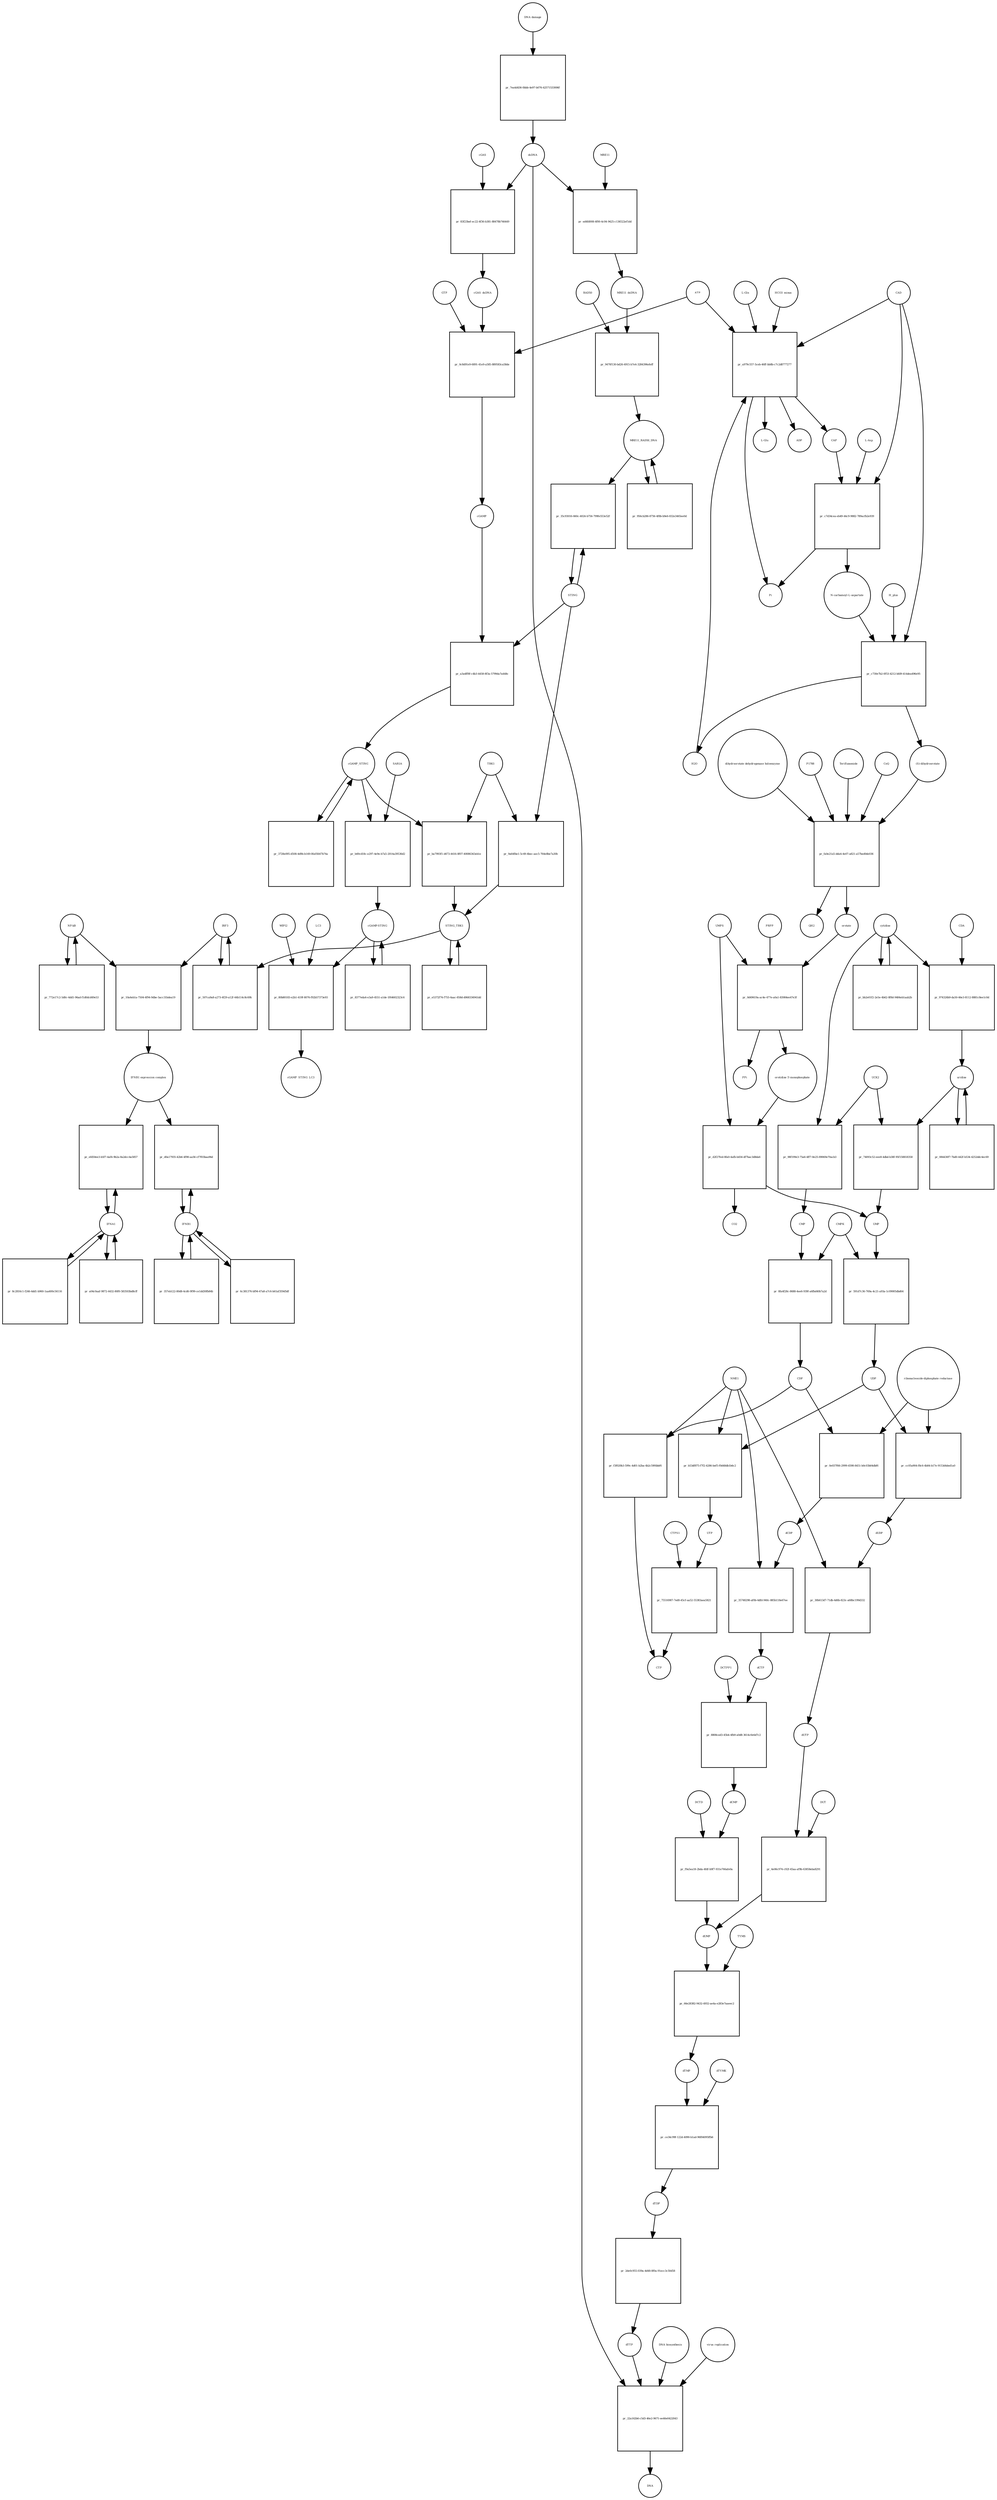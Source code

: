 strict digraph  {
"NF-kB" [annotation="urn_miriam_obo.go_GO%3A0071159", bipartite=0, cls=complex, fontsize=4, label="NF-kB", shape=circle];
"pr_10a4eb1a-7504-4f94-9dbe-5acc31bdea19" [annotation="", bipartite=1, cls=process, fontsize=4, label="pr_10a4eb1a-7504-4f94-9dbe-5acc31bdea19", shape=square];
"IFNB1 expression complex" [annotation="", bipartite=0, cls=complex, fontsize=4, label="IFNB1 expression complex", shape=circle];
IRF3 [annotation="urn_miriam_hgnc_6118|urn_miriam_uniprot_Q14653|urn_miriam_ensembl_ENSG00000126456|urn_miriam_refseq_NM_001571|urn_miriam_hgnc.symbol_IRF3|urn_miriam_ncbigene_3661", bipartite=0, cls="macromolecule multimer", fontsize=4, label=IRF3, shape=circle];
dCDP [annotation="urn_miriam_obo.chebi_CHEBI%3A28846", bipartite=0, cls="simple chemical", fontsize=4, label=dCDP, shape=circle];
"pr_35748298-af0b-4dfd-940c-885b118e67ee" [annotation="", bipartite=1, cls=process, fontsize=4, label="pr_35748298-af0b-4dfd-940c-885b118e67ee", shape=square];
dCTP [annotation="urn_miriam_obo.chebi_CHEBI%3A16311", bipartite=0, cls="simple chemical", fontsize=4, label=dCTP, shape=circle];
NME1 [annotation="urn_miriam_uniprot_P15531|urn_miriam_hgnc_7849", bipartite=0, cls=macromolecule, fontsize=4, label=NME1, shape=circle];
uridine [annotation="urn_miriam_obo.chebi_CHEBI%3A16704", bipartite=0, cls="simple chemical", fontsize=4, label=uridine, shape=circle];
"pr_74093c52-eee8-4dbd-b38f-95f158818358" [annotation="", bipartite=1, cls=process, fontsize=4, label="pr_74093c52-eee8-4dbd-b38f-95f158818358", shape=square];
UMP [annotation="urn_miriam_obo.chebi_CHEBI%3A57865", bipartite=0, cls="simple chemical", fontsize=4, label=UMP, shape=circle];
UCK2 [annotation="urn_miriam_uniprot_Q9HA47|urn_miriam_hgnc_HGNC%3A12562", bipartite=0, cls=macromolecule, fontsize=4, label=UCK2, shape=circle];
"orotidine 5'-monophosphate" [annotation="urn_miriam_obo.chebi_CHEBI%3A15842", bipartite=0, cls="simple chemical", fontsize=4, label="orotidine 5'-monophosphate", shape=circle];
"pr_d2f27fed-8fa0-4afb-b456-df7bac3d8da6" [annotation="", bipartite=1, cls=process, fontsize=4, label="pr_d2f27fed-8fa0-4afb-b456-df7bac3d8da6", shape=square];
UMPS [annotation="urn_miriam_ncbigene_7372|urn_miriam_refseq_NM_000373|urn_miriam_hgnc.symbol_UMPS|urn_miriam_hgnc_12563|urn_miriam_ensembl_ENSG00000114491|urn_miriam_uniprot_P11172", bipartite=0, cls="macromolecule multimer", fontsize=4, label=UMPS, shape=circle];
CO2 [annotation="urn_miriam_obo.chebi_CHEBI%3A16526", bipartite=0, cls="simple chemical", fontsize=4, label=CO2, shape=circle];
UTP [annotation="urn_miriam_obo.chebi_CHEBI%3A15713", bipartite=0, cls="simple chemical", fontsize=4, label=UTP, shape=circle];
"pr_75516987-7ed0-45cf-aa52-55383aea5821" [annotation="", bipartite=1, cls=process, fontsize=4, label="pr_75516987-7ed0-45cf-aa52-55383aea5821", shape=square];
CTP [annotation="urn_miriam_obo.chebi_CHEBI%3A17677", bipartite=0, cls="simple chemical", fontsize=4, label=CTP, shape=circle];
CTPS1 [annotation="urn_miriam_hgnc_HGNC%3A2519|urn_miriam_uniprot_P17812", bipartite=0, cls=macromolecule, fontsize=4, label=CTPS1, shape=circle];
UDP [annotation="urn_miriam_obo.chebi_CHEBI%3A17659", bipartite=0, cls="simple chemical", fontsize=4, label=UDP, shape=circle];
"pr_cc05a904-f8c6-4b84-b17e-9153d4ded1a0" [annotation="", bipartite=1, cls=process, fontsize=4, label="pr_cc05a904-f8c6-4b84-b17e-9153d4ded1a0", shape=square];
dUDP [annotation="urn_miriam_obo.chebi_CHEBI%3A28850", bipartite=0, cls="simple chemical", fontsize=4, label=dUDP, shape=circle];
"ribonucleoside-diphosphate reductase" [annotation="urn_miriam_brenda_1.17.4.1|urn_miriam_obo.go_GO%3A0005971", bipartite=0, cls=complex, fontsize=4, label="ribonucleoside-diphosphate reductase", shape=circle];
IFNB1 [annotation="urn_miriam_ensembl_ENSG00000171855|urn_miriam_hgnc.symbol_IFNB1|urn_miriam_hgnc_5434|urn_miriam_uniprot_P01574|urn_miriam_refseq_NM_002176|urn_miriam_ncbigene_3456", bipartite=0, cls=macromolecule, fontsize=4, label=IFNB1, shape=circle];
"pr_d0a17935-42b6-4f98-aa56-cf7f03baa96d" [annotation="", bipartite=1, cls=process, fontsize=4, label="pr_d0a17935-42b6-4f98-aa56-cf7f03baa96d", shape=square];
"pr_591d7c36-769a-4c21-a93a-1c09005dbd64" [annotation="", bipartite=1, cls=process, fontsize=4, label="pr_591d7c36-769a-4c21-a93a-1c09005dbd64", shape=square];
CMPK [annotation="urn_miriam_uniprot_P30085|urn_miriam_hgnc_HGNC%3A18170", bipartite=0, cls=macromolecule, fontsize=4, label=CMPK, shape=circle];
"cGAMP-STING" [annotation="", bipartite=0, cls=complex, fontsize=4, label="cGAMP-STING", shape=circle];
"pr_8377eda4-e3a9-4551-a1de-1f64602323c6" [annotation="", bipartite=1, cls=process, fontsize=4, label="pr_8377eda4-e3a9-4551-a1de-1f64602323c6", shape=square];
IFNA1 [annotation="urn_miriam_hgnc.symbol_IFNA1|urn_miriam_ncbigene_3439|urn_miriam_refseq_NM_024013|urn_miriam_uniprot_P01562|urn_miriam_hgnc_5417|urn_miriam_ensembl_ENSG00000197919", bipartite=0, cls=macromolecule, fontsize=4, label=IFNA1, shape=circle];
"pr_efd50ee3-b5f7-4af4-9b2a-8a2dcc4a5857" [annotation="", bipartite=1, cls=process, fontsize=4, label="pr_efd50ee3-b5f7-4af4-9b2a-8a2dcc4a5857", shape=square];
"pr_084430f7-7bd0-442f-b534-4252ddc4ec69" [annotation="", bipartite=1, cls=process, fontsize=4, label="pr_084430f7-7bd0-442f-b534-4252ddc4ec69", shape=square];
CDP [annotation="urn_miriam_obo.chebi_CHEBI%3A17239", bipartite=0, cls="simple chemical", fontsize=4, label=CDP, shape=circle];
"pr_0e037f66-2999-4598-8451-b0c03b04dbf6" [annotation="", bipartite=1, cls=process, fontsize=4, label="pr_0e037f66-2999-4598-8451-b0c03b04dbf6", shape=square];
"pr_f3f020b3-599c-4d01-b2ba-4b2c59f4bbf6" [annotation="", bipartite=1, cls=process, fontsize=4, label="pr_f3f020b3-599c-4d01-b2ba-4b2c59f4bbf6", shape=square];
dTDP [annotation="urn_miriam_obo.chebi_CHEBI%3A18075", bipartite=0, cls="simple chemical", fontsize=4, label=dTDP, shape=circle];
"pr_2de0c955-039a-4d48-8f0a-91ecc3c50d58" [annotation="", bipartite=1, cls=process, fontsize=4, label="pr_2de0c955-039a-4d48-8f0a-91ecc3c50d58", shape=square];
dTTP [annotation="urn_miriam_obo.chebi_CHEBI%3A18077", bipartite=0, cls="simple chemical", fontsize=4, label=dTTP, shape=circle];
CMP [annotation="urn_miriam_obo.chebi_CHEBI%3A17361", bipartite=0, cls="simple chemical", fontsize=4, label=CMP, shape=circle];
"pr_8fa4f28c-8688-4ee6-939f-a6fbd40b7a2d" [annotation="", bipartite=1, cls=process, fontsize=4, label="pr_8fa4f28c-8688-4ee6-939f-a6fbd40b7a2d", shape=square];
dUMP [annotation="urn_miriam_obo.chebi_CHEBI%3A17622", bipartite=0, cls="simple chemical", fontsize=4, label=dUMP, shape=circle];
"pr_66e28382-9432-4932-ae4a-e283e7aaeec2" [annotation="", bipartite=1, cls=process, fontsize=4, label="pr_66e28382-9432-4932-ae4a-e283e7aaeec2", shape=square];
dTMP [annotation="urn_miriam_obo.chebi_CHEBI%3A17013", bipartite=0, cls="simple chemical", fontsize=4, label=dTMP, shape=circle];
TYMS [annotation="urn_miriam_uniprot_P04818|urn_miriam_hgnc_HGNC%3A12441", bipartite=0, cls=macromolecule, fontsize=4, label=TYMS, shape=circle];
dsDNA [annotation="urn_miriam_obo.chebi_CHEBI%3A75909", bipartite=0, cls="simple chemical", fontsize=4, label=dsDNA, shape=circle];
"pr_22a162b6-c5d3-46e2-9671-ee46e0422043" [annotation="", bipartite=1, cls=process, fontsize=4, label="pr_22a162b6-c5d3-46e2-9671-ee46e0422043", shape=square];
DNA [annotation="", bipartite=0, cls="nucleic acid feature", fontsize=4, label=DNA, shape=circle];
"DNA biosynthesis" [annotation="urn_miriam_obo.go_GO%3A0071897", bipartite=0, cls=phenotype, fontsize=4, label="DNA biosynthesis", shape=circle];
"virus replication" [annotation="urn_miriam_obo.go_GO%3A0019079", bipartite=0, cls=phenotype, fontsize=4, label="virus replication", shape=circle];
MRE11_RAD50_DNA [annotation="", bipartite=0, cls=complex, fontsize=4, label=MRE11_RAD50_DNA, shape=circle];
"pr_956cb286-8756-4f8b-b9e6-832e3465ee0d" [annotation="", bipartite=1, cls=process, fontsize=4, label="pr_956cb286-8756-4f8b-b9e6-832e3465ee0d", shape=square];
"pr_8808ced3-45b4-4fb9-a0d8-3614c0e6d7c2" [annotation="", bipartite=1, cls=process, fontsize=4, label="pr_8808ced3-45b4-4fb9-a0d8-3614c0e6d7c2", shape=square];
dCMP [annotation="urn_miriam_obo.chebi_CHEBI%3A15918", bipartite=0, cls="simple chemical", fontsize=4, label=dCMP, shape=circle];
DCTPP1 [annotation="urn_miriam_uniprot_Q9H773|urn_miriam_hgnc_HGNC%3A28777", bipartite=0, cls=macromolecule, fontsize=4, label=DCTPP1, shape=circle];
"pr_6c381376-bf94-47a8-a7c6-b61af359d5df" [annotation="", bipartite=1, cls=process, fontsize=4, label="pr_6c381376-bf94-47a8-a7c6-b61af359d5df", shape=square];
"pr_357eb122-80d8-4cd6-9f99-ce1dd30fb84b" [annotation="", bipartite=1, cls=process, fontsize=4, label="pr_357eb122-80d8-4cd6-9f99-ce1dd30fb84b", shape=square];
ATP [annotation="urn_miriam_obo.chebi_CHEBI%3A15422", bipartite=0, cls="simple chemical", fontsize=4, label=ATP, shape=circle];
"pr_0c8d91e9-6891-41e9-a585-889583ca58de" [annotation="", bipartite=1, cls=process, fontsize=4, label="pr_0c8d91e9-6891-41e9-a585-889583ca58de", shape=square];
GTP [annotation="urn_miriam_obo.chebi_CHEBI%3A15996", bipartite=0, cls="simple chemical", fontsize=4, label=GTP, shape=circle];
cGAMP [annotation="urn_miriam_obo.chebi_CHEBI%3A75947", bipartite=0, cls="simple chemical", fontsize=4, label=cGAMP, shape=circle];
cGAS_dsDNA [annotation=urn_miriam_pubmed_28363908, bipartite=0, cls=complex, fontsize=4, label=cGAS_dsDNA, shape=circle];
cytidine [annotation="urn_miriam_obo.chebi_CHEBI%3A17562", bipartite=0, cls="simple chemical", fontsize=4, label=cytidine, shape=circle];
"pr_98f199e3-75a6-4ff7-8e25-89069e70acb3" [annotation="", bipartite=1, cls=process, fontsize=4, label="pr_98f199e3-75a6-4ff7-8e25-89069e70acb3", shape=square];
"pr_a3a4ff8f-c4b3-4458-8f3a-5799da7a448c" [annotation="", bipartite=1, cls=process, fontsize=4, label="pr_a3a4ff8f-c4b3-4458-8f3a-5799da7a448c", shape=square];
STING [annotation=urn_miriam_uniprot_Q86WV6, bipartite=0, cls="macromolecule multimer", fontsize=4, label=STING, shape=circle];
cGAMP_STING [annotation="urn_miriam_obo.go_GO%3A1990231", bipartite=0, cls=complex, fontsize=4, label=cGAMP_STING, shape=circle];
"L-Gln" [annotation="urn_miriam_obo.chebi_CHEBI%3A18050", bipartite=0, cls="simple chemical", fontsize=4, label="L-Gln", shape=circle];
"pr_a979c557-5ceb-46ff-bb8b-c7c2d8777277" [annotation="", bipartite=1, cls=process, fontsize=4, label="pr_a979c557-5ceb-46ff-bb8b-c7c2d8777277", shape=square];
CAP [annotation="urn_miriam_obo.chebi_CHEBI%3A17672", bipartite=0, cls="simple chemical", fontsize=4, label=CAP, shape=circle];
CAD [annotation="urn_miriam_refseq_NM_001306079|urn_miriam_hgnc_1424|urn_miriam_hgnc.symbol_CAD|urn_miriam_uniprot_P27708|urn_miriam_ncbigene_790|urn_miriam_ensembl_ENSG00000084774", bipartite=0, cls=macromolecule, fontsize=4, label=CAD, shape=circle];
HCO3_minus [annotation="urn_miriam_obo.chebi_CHEBI%3A17544", bipartite=0, cls="simple chemical", fontsize=4, label=HCO3_minus, shape=circle];
H2O [annotation="urn_miriam_obo.chebi_CHEBI%3A15377", bipartite=0, cls="simple chemical", fontsize=4, label=H2O, shape=circle];
"L-Glu" [annotation="urn_miriam_obo.chebi_CHEBI%3A16015", bipartite=0, cls="simple chemical", fontsize=4, label="L-Glu", shape=circle];
ADP [annotation="urn_miriam_obo.chebi_CHEBI%3A16761", bipartite=0, cls="simple chemical", fontsize=4, label=ADP, shape=circle];
Pi [annotation="urn_miriam_obo.chebi_CHEBI%3A18367", bipartite=0, cls="simple chemical", fontsize=4, label=Pi, shape=circle];
"pr_b53df875-f7f2-4286-bef5-f0d48db1b6c2" [annotation="", bipartite=1, cls=process, fontsize=4, label="pr_b53df875-f7f2-4286-bef5-f0d48db1b6c2", shape=square];
"N-carbamoyl-L-aspartate" [annotation="urn_miriam_obo.chebi_CHEBI%3A32814", bipartite=0, cls="simple chemical", fontsize=4, label="N-carbamoyl-L-aspartate", shape=circle];
"pr_c730e7b2-0f53-4212-bfd9-414dea496e95" [annotation="", bipartite=1, cls=process, fontsize=4, label="pr_c730e7b2-0f53-4212-bfd9-414dea496e95", shape=square];
"(S)-dihydroorotate" [annotation="urn_miriam_obo.chebi_CHEBI%3A30864", bipartite=0, cls="simple chemical", fontsize=4, label="(S)-dihydroorotate", shape=circle];
H_plus [annotation="urn_miriam_obo.chebi_CHEBI%3A15378", bipartite=0, cls="simple chemical", fontsize=4, label=H_plus, shape=circle];
"pr_772e17c2-5d0c-4dd1-96ad-f1d0dcd49e53" [annotation="", bipartite=1, cls=process, fontsize=4, label="pr_772e17c2-5d0c-4dd1-96ad-f1d0dcd49e53", shape=square];
"pr_a04c0aaf-9872-4432-80f0-583503bd8cff" [annotation="", bipartite=1, cls=process, fontsize=4, label="pr_a04c0aaf-9872-4432-80f0-583503bd8cff", shape=square];
TBK1 [annotation="urn_miriam_hgnc.symbol_TBK1|urn_miriam_ensembl_ENSG00000183735|urn_miriam_uniprot_Q9UHD2|urn_miriam_refseq_NM_013254|urn_miriam_hgnc_11584|urn_miriam_ncbigene_29110", bipartite=0, cls=macromolecule, fontsize=4, label=TBK1, shape=circle];
"pr_ba7993f1-d473-4416-8f07-40086343eb1e" [annotation="", bipartite=1, cls=process, fontsize=4, label="pr_ba7993f1-d473-4416-8f07-40086343eb1e", shape=square];
STING_TBK1 [annotation=urn_miriam_pubmed_30842653, bipartite=0, cls=complex, fontsize=4, label=STING_TBK1, shape=circle];
"pr_35c93016-660c-4024-b756-799fe553e52f" [annotation="", bipartite=1, cls=process, fontsize=4, label="pr_35c93016-660c-4024-b756-799fe553e52f", shape=square];
"pr_8c2816c1-f246-4dd1-b960-1aa400c56116" [annotation="", bipartite=1, cls=process, fontsize=4, label="pr_8c2816c1-f246-4dd1-b960-1aa400c56116", shape=square];
"pr_83f23bef-ec22-4f36-b381-88478b746449" [annotation="", bipartite=1, cls=process, fontsize=4, label="pr_83f23bef-ec22-4f36-b381-88478b746449", shape=square];
cGAS [annotation="urn_miriam_ensembl_ENSG00000164430|urn_miriam_hgnc_21367|urn_miriam_ncbigene_115004|urn_miriam_uniprot_Q8N884|urn_miriam_hgnc.symbol_CGAS|urn_miriam_refseq_NM_138441", bipartite=0, cls=macromolecule, fontsize=4, label=cGAS, shape=circle];
"pr_e5372f74-f755-4aac-858d-d068334941dd" [annotation="", bipartite=1, cls=process, fontsize=4, label="pr_e5372f74-f755-4aac-858d-d068334941dd", shape=square];
orotate [annotation="urn_miriam_obo.chebi_CHEBI%3A30839", bipartite=0, cls="simple chemical", fontsize=4, label=orotate, shape=circle];
"pr_0d49619a-ac4e-477e-a0a1-83984ee47e3f" [annotation="", bipartite=1, cls=process, fontsize=4, label="pr_0d49619a-ac4e-477e-a0a1-83984ee47e3f", shape=square];
PRPP [annotation="urn_miriam_obo.chebi_CHEBI%3A17111", bipartite=0, cls="simple chemical", fontsize=4, label=PRPP, shape=circle];
PPi [annotation="urn_miriam_obo.chebi_CHEBI%3A18361", bipartite=0, cls="simple chemical", fontsize=4, label=PPi, shape=circle];
"pr_bb2e01f2-2e5e-4b62-8f8d-9484eb1aab2b" [annotation="", bipartite=1, cls=process, fontsize=4, label="pr_bb2e01f2-2e5e-4b62-8f8d-9484eb1aab2b", shape=square];
"pr_507ca9a8-a273-4f29-a12f-44b114c8c69b" [annotation="", bipartite=1, cls=process, fontsize=4, label="pr_507ca9a8-a273-4f29-a12f-44b114c8c69b", shape=square];
"pr_3728e095-d508-4d9b-b149-0fa05647b74a" [annotation="", bipartite=1, cls=process, fontsize=4, label="pr_3728e095-d508-4d9b-b149-0fa05647b74a", shape=square];
RAD50 [annotation="urn_miriam_ncbigene_10111|urn_miriam_refseq_NM_005732|urn_miriam_uniprot_Q92878|urn_miriam_hgnc.symbol_RAD50|urn_miriam_ensembl_ENSG00000113522|urn_miriam_hgnc_9816", bipartite=0, cls="macromolecule multimer", fontsize=4, label=RAD50, shape=circle];
"pr_9470f130-bd26-4915-b7e4-3284396efeff" [annotation="", bipartite=1, cls=process, fontsize=4, label="pr_9470f130-bd26-4915-b7e4-3284396efeff", shape=square];
MRE11_dsDNA [annotation="urn_miriam_obo.go_GO%3A0003690", bipartite=0, cls=complex, fontsize=4, label=MRE11_dsDNA, shape=circle];
"pr_fa0e21a5-dda4-4e07-a821-a57bed0de036" [annotation="", bipartite=1, cls=process, fontsize=4, label="pr_fa0e21a5-dda4-4e07-a821-a57bed0de036", shape=square];
"dihydroorotate dehydrogenase holoenzyme" [annotation="urn_miriam_ncbigene_1723|urn_miriam_hgnc_HGNC%3A2867|urn_miriam_hgnc.symbol_DHODH", bipartite=0, cls="simple chemical", fontsize=4, label="dihydroorotate dehydrogenase holoenzyme", shape=circle];
P1788 [annotation=urn_miriam_pubmed_31740051, bipartite=0, cls="simple chemical", fontsize=4, label=P1788, shape=circle];
Teriflunomide [annotation=urn_miriam_drugbank_DB08880, bipartite=0, cls="simple chemical", fontsize=4, label=Teriflunomide, shape=circle];
CoQ [annotation="urn_miriam_obo.chebi_CHEBI%3A16389", bipartite=0, cls="simple chemical", fontsize=4, label=CoQ, shape=circle];
QH2 [annotation="urn_miriam_obo.chebi_CHEBI%3A17976", bipartite=0, cls="simple chemical", fontsize=4, label=QH2, shape=circle];
"pr_30b613d7-71db-4d6b-823c-a68bc199d332" [annotation="", bipartite=1, cls=process, fontsize=4, label="pr_30b613d7-71db-4d6b-823c-a68bc199d332", shape=square];
dUTP [annotation="urn_miriam_obo.chebi_CHEBI%3A17625", bipartite=0, cls="simple chemical", fontsize=4, label=dUTP, shape=circle];
"pr_974326b9-da50-46e3-8112-8881c8ee1c0d" [annotation="", bipartite=1, cls=process, fontsize=4, label="pr_974326b9-da50-46e3-8112-8881c8ee1c0d", shape=square];
CDA [annotation="urn_miriam_uniprot_P32320|urn_miriam_ncbigene_978|urn_miriam_refseq_NM_001785|urn_miriam_ensembl_ENSG00000158825|urn_miriam_hgnc.symbol_CDA|urn_miriam_hgnc_1712", bipartite=0, cls=macromolecule, fontsize=4, label=CDA, shape=circle];
"pr_4e06c974-c92f-45aa-af9b-63858eba8291" [annotation="", bipartite=1, cls=process, fontsize=4, label="pr_4e06c974-c92f-45aa-af9b-63858eba8291", shape=square];
DUT [annotation="urn_miriam_hgnc_HGNC%3A3078|urn_miriam_uniprot_P33316", bipartite=0, cls=macromolecule, fontsize=4, label=DUT, shape=circle];
"pr_80b80183-e2b1-419f-8076-f92b57373e93" [annotation="", bipartite=1, cls=process, fontsize=4, label="pr_80b80183-e2b1-419f-8076-f92b57373e93", shape=square];
LC3 [annotation="", bipartite=0, cls=macromolecule, fontsize=4, label=LC3, shape=circle];
cGAMP_STING_LC3 [annotation="", bipartite=0, cls=complex, fontsize=4, label=cGAMP_STING_LC3, shape=circle];
WIPI2 [annotation="urn_miriam_refseq_NM_015610|urn_miriam_hgnc_32225|urn_miriam_hgnc.symbol_WIPI2|urn_miriam_ensembl_ENSG00000157954|urn_miriam_ncbigene_26100|urn_miriam_uniprot_Q9Y4P8", bipartite=0, cls=macromolecule, fontsize=4, label=WIPI2, shape=circle];
"pr_c7d34cea-eb49-44c9-9882-789acfb2e939" [annotation="", bipartite=1, cls=process, fontsize=4, label="pr_c7d34cea-eb49-44c9-9882-789acfb2e939", shape=square];
"L-Asp" [annotation="urn_miriam_obo.chebi_CHEBI%3A29991", bipartite=0, cls="simple chemical", fontsize=4, label="L-Asp", shape=circle];
"pr_ed4fd008-4f00-4c04-9425-c136522ef1dd" [annotation="", bipartite=1, cls=process, fontsize=4, label="pr_ed4fd008-4f00-4c04-9425-c136522ef1dd", shape=square];
MRE11 [annotation="urn_miriam_hgnc.symbol_MRE11|urn_miriam_ncbigene_4361|urn_miriam_uniprot_P49959|urn_miriam_ensembl_ENSG00000020922|urn_miriam_refseq_NM_005591|urn_miriam_hgnc_7230", bipartite=0, cls="macromolecule multimer", fontsize=4, label=MRE11, shape=circle];
"pr_ce34c99f-122d-4090-b1ad-96f84095ffb6" [annotation="", bipartite=1, cls=process, fontsize=4, label="pr_ce34c99f-122d-4090-b1ad-96f84095ffb6", shape=square];
dTYMK [annotation="urn_miriam_uniprot_P23919|urn_miriam_hgnc_HGNC%3A3061", bipartite=0, cls=macromolecule, fontsize=4, label=dTYMK, shape=circle];
"pr_b49cd18c-e297-4e9e-b7a5-2014a39536d2" [annotation="", bipartite=1, cls=process, fontsize=4, label="pr_b49cd18c-e297-4e9e-b7a5-2014a39536d2", shape=square];
SAR1A [annotation="urn_miriam_uniprot_Q9NR31|urn_miriam_ensembl_ENSG00000079332|urn_miriam_hgnc_10534|urn_miriam_hgnc.symbol_SAR1A|urn_miriam_refseq_NM_001142648|urn_miriam_ncbigene_56681", bipartite=0, cls=macromolecule, fontsize=4, label=SAR1A, shape=circle];
"pr_9a64fbe1-5c49-4bec-aec5-764e8be7a30b" [annotation="", bipartite=1, cls=process, fontsize=4, label="pr_9a64fbe1-5c49-4bec-aec5-764e8be7a30b", shape=square];
"pr_7ea4d436-0bbb-4e97-b076-42571533006f" [annotation="", bipartite=1, cls=process, fontsize=4, label="pr_7ea4d436-0bbb-4e97-b076-42571533006f", shape=square];
"DNA damage" [annotation="", bipartite=0, cls=phenotype, fontsize=4, label="DNA damage", shape=circle];
"pr_f9a5ea18-2bda-4fdf-b9f7-931e766afe0a" [annotation="", bipartite=1, cls=process, fontsize=4, label="pr_f9a5ea18-2bda-4fdf-b9f7-931e766afe0a", shape=square];
DCTD [annotation="urn_miriam_uniprot_P32321|urn_miriam_hgnc_HGNC%3A2710", bipartite=0, cls=macromolecule, fontsize=4, label=DCTD, shape=circle];
"NF-kB" -> "pr_10a4eb1a-7504-4f94-9dbe-5acc31bdea19"  [annotation="", interaction_type=consumption];
"NF-kB" -> "pr_772e17c2-5d0c-4dd1-96ad-f1d0dcd49e53"  [annotation="", interaction_type=consumption];
"pr_10a4eb1a-7504-4f94-9dbe-5acc31bdea19" -> "IFNB1 expression complex"  [annotation="", interaction_type=production];
"IFNB1 expression complex" -> "pr_d0a17935-42b6-4f98-aa56-cf7f03baa96d"  [annotation=urn_miriam_pubmed_20610653, interaction_type=stimulation];
"IFNB1 expression complex" -> "pr_efd50ee3-b5f7-4af4-9b2a-8a2dcc4a5857"  [annotation=urn_miriam_pubmed_16979567, interaction_type=stimulation];
IRF3 -> "pr_10a4eb1a-7504-4f94-9dbe-5acc31bdea19"  [annotation="", interaction_type=consumption];
IRF3 -> "pr_507ca9a8-a273-4f29-a12f-44b114c8c69b"  [annotation="", interaction_type=consumption];
dCDP -> "pr_35748298-af0b-4dfd-940c-885b118e67ee"  [annotation="", interaction_type=consumption];
"pr_35748298-af0b-4dfd-940c-885b118e67ee" -> dCTP  [annotation="", interaction_type=production];
dCTP -> "pr_8808ced3-45b4-4fb9-a0d8-3614c0e6d7c2"  [annotation="", interaction_type=consumption];
NME1 -> "pr_35748298-af0b-4dfd-940c-885b118e67ee"  [annotation=urn_miriam_pubmed_17827303, interaction_type=catalysis];
NME1 -> "pr_f3f020b3-599c-4d01-b2ba-4b2c59f4bbf6"  [annotation=urn_miriam_pubmed_28458037, interaction_type=catalysis];
NME1 -> "pr_b53df875-f7f2-4286-bef5-f0d48db1b6c2"  [annotation=urn_miriam_pubmed_28458037, interaction_type=catalysis];
NME1 -> "pr_30b613d7-71db-4d6b-823c-a68bc199d332"  [annotation=urn_miriam_pubmed_17827303, interaction_type=catalysis];
uridine -> "pr_74093c52-eee8-4dbd-b38f-95f158818358"  [annotation="", interaction_type=consumption];
uridine -> "pr_084430f7-7bd0-442f-b534-4252ddc4ec69"  [annotation="", interaction_type=consumption];
"pr_74093c52-eee8-4dbd-b38f-95f158818358" -> UMP  [annotation="", interaction_type=production];
UMP -> "pr_591d7c36-769a-4c21-a93a-1c09005dbd64"  [annotation="", interaction_type=consumption];
UCK2 -> "pr_74093c52-eee8-4dbd-b38f-95f158818358"  [annotation=urn_miriam_pubmed_15130468, interaction_type=catalysis];
UCK2 -> "pr_98f199e3-75a6-4ff7-8e25-89069e70acb3"  [annotation=urn_miriam_pubmed_15130468, interaction_type=catalysis];
"orotidine 5'-monophosphate" -> "pr_d2f27fed-8fa0-4afb-b456-df7bac3d8da6"  [annotation="", interaction_type=consumption];
"pr_d2f27fed-8fa0-4afb-b456-df7bac3d8da6" -> UMP  [annotation="", interaction_type=production];
"pr_d2f27fed-8fa0-4afb-b456-df7bac3d8da6" -> CO2  [annotation="", interaction_type=production];
UMPS -> "pr_d2f27fed-8fa0-4afb-b456-df7bac3d8da6"  [annotation=urn_miriam_reactome_REACT_1698, interaction_type=catalysis];
UMPS -> "pr_0d49619a-ac4e-477e-a0a1-83984ee47e3f"  [annotation=urn_miriam_reactome_REACT_1698, interaction_type=catalysis];
UTP -> "pr_75516987-7ed0-45cf-aa52-55383aea5821"  [annotation="", interaction_type=consumption];
"pr_75516987-7ed0-45cf-aa52-55383aea5821" -> CTP  [annotation="", interaction_type=production];
CTPS1 -> "pr_75516987-7ed0-45cf-aa52-55383aea5821"  [annotation=urn_miriam_pubmed_5411547, interaction_type=catalysis];
UDP -> "pr_cc05a904-f8c6-4b84-b17e-9153d4ded1a0"  [annotation="", interaction_type=consumption];
UDP -> "pr_b53df875-f7f2-4286-bef5-f0d48db1b6c2"  [annotation="", interaction_type=consumption];
"pr_cc05a904-f8c6-4b84-b17e-9153d4ded1a0" -> dUDP  [annotation="", interaction_type=production];
dUDP -> "pr_30b613d7-71db-4d6b-823c-a68bc199d332"  [annotation="", interaction_type=consumption];
"ribonucleoside-diphosphate reductase" -> "pr_cc05a904-f8c6-4b84-b17e-9153d4ded1a0"  [annotation=urn_miriam_pubmed_24809024, interaction_type=catalysis];
"ribonucleoside-diphosphate reductase" -> "pr_0e037f66-2999-4598-8451-b0c03b04dbf6"  [annotation=urn_miriam_pubmed_24809024, interaction_type=catalysis];
IFNB1 -> "pr_d0a17935-42b6-4f98-aa56-cf7f03baa96d"  [annotation="", interaction_type=consumption];
IFNB1 -> "pr_6c381376-bf94-47a8-a7c6-b61af359d5df"  [annotation="", interaction_type=consumption];
IFNB1 -> "pr_357eb122-80d8-4cd6-9f99-ce1dd30fb84b"  [annotation="", interaction_type=consumption];
"pr_d0a17935-42b6-4f98-aa56-cf7f03baa96d" -> IFNB1  [annotation="", interaction_type=production];
"pr_591d7c36-769a-4c21-a93a-1c09005dbd64" -> UDP  [annotation="", interaction_type=production];
CMPK -> "pr_591d7c36-769a-4c21-a93a-1c09005dbd64"  [annotation=urn_miriam_pubmed_10462544, interaction_type=catalysis];
CMPK -> "pr_8fa4f28c-8688-4ee6-939f-a6fbd40b7a2d"  [annotation=urn_miriam_pubmed_10462544, interaction_type=catalysis];
"cGAMP-STING" -> "pr_8377eda4-e3a9-4551-a1de-1f64602323c6"  [annotation="", interaction_type=consumption];
"cGAMP-STING" -> "pr_80b80183-e2b1-419f-8076-f92b57373e93"  [annotation="", interaction_type=consumption];
"pr_8377eda4-e3a9-4551-a1de-1f64602323c6" -> "cGAMP-STING"  [annotation="", interaction_type=production];
IFNA1 -> "pr_efd50ee3-b5f7-4af4-9b2a-8a2dcc4a5857"  [annotation="", interaction_type=consumption];
IFNA1 -> "pr_a04c0aaf-9872-4432-80f0-583503bd8cff"  [annotation="", interaction_type=consumption];
IFNA1 -> "pr_8c2816c1-f246-4dd1-b960-1aa400c56116"  [annotation="", interaction_type=consumption];
"pr_efd50ee3-b5f7-4af4-9b2a-8a2dcc4a5857" -> IFNA1  [annotation="", interaction_type=production];
"pr_084430f7-7bd0-442f-b534-4252ddc4ec69" -> uridine  [annotation="", interaction_type=production];
CDP -> "pr_0e037f66-2999-4598-8451-b0c03b04dbf6"  [annotation="", interaction_type=consumption];
CDP -> "pr_f3f020b3-599c-4d01-b2ba-4b2c59f4bbf6"  [annotation="", interaction_type=consumption];
"pr_0e037f66-2999-4598-8451-b0c03b04dbf6" -> dCDP  [annotation="", interaction_type=production];
"pr_f3f020b3-599c-4d01-b2ba-4b2c59f4bbf6" -> CTP  [annotation="", interaction_type=production];
dTDP -> "pr_2de0c955-039a-4d48-8f0a-91ecc3c50d58"  [annotation="", interaction_type=consumption];
"pr_2de0c955-039a-4d48-8f0a-91ecc3c50d58" -> dTTP  [annotation="", interaction_type=production];
dTTP -> "pr_22a162b6-c5d3-46e2-9671-ee46e0422043"  [annotation="", interaction_type=consumption];
CMP -> "pr_8fa4f28c-8688-4ee6-939f-a6fbd40b7a2d"  [annotation="", interaction_type=consumption];
"pr_8fa4f28c-8688-4ee6-939f-a6fbd40b7a2d" -> CDP  [annotation="", interaction_type=production];
dUMP -> "pr_66e28382-9432-4932-ae4a-e283e7aaeec2"  [annotation="", interaction_type=consumption];
"pr_66e28382-9432-4932-ae4a-e283e7aaeec2" -> dTMP  [annotation="", interaction_type=production];
dTMP -> "pr_ce34c99f-122d-4090-b1ad-96f84095ffb6"  [annotation="", interaction_type=consumption];
TYMS -> "pr_66e28382-9432-4932-ae4a-e283e7aaeec2"  [annotation=urn_miriam_pubmed_3099389, interaction_type=catalysis];
dsDNA -> "pr_22a162b6-c5d3-46e2-9671-ee46e0422043"  [annotation="", interaction_type=consumption];
dsDNA -> "pr_83f23bef-ec22-4f36-b381-88478b746449"  [annotation="", interaction_type=consumption];
dsDNA -> "pr_ed4fd008-4f00-4c04-9425-c136522ef1dd"  [annotation="", interaction_type=consumption];
"pr_22a162b6-c5d3-46e2-9671-ee46e0422043" -> DNA  [annotation="", interaction_type=production];
"DNA biosynthesis" -> "pr_22a162b6-c5d3-46e2-9671-ee46e0422043"  [annotation="", interaction_type=catalysis];
"virus replication" -> "pr_22a162b6-c5d3-46e2-9671-ee46e0422043"  [annotation="", interaction_type=inhibition];
MRE11_RAD50_DNA -> "pr_956cb286-8756-4f8b-b9e6-832e3465ee0d"  [annotation="", interaction_type=consumption];
MRE11_RAD50_DNA -> "pr_35c93016-660c-4024-b756-799fe553e52f"  [annotation=urn_miriam_pubmed_23388631, interaction_type=catalysis];
"pr_956cb286-8756-4f8b-b9e6-832e3465ee0d" -> MRE11_RAD50_DNA  [annotation="", interaction_type=production];
"pr_8808ced3-45b4-4fb9-a0d8-3614c0e6d7c2" -> dCMP  [annotation="", interaction_type=production];
dCMP -> "pr_f9a5ea18-2bda-4fdf-b9f7-931e766afe0a"  [annotation="", interaction_type=consumption];
DCTPP1 -> "pr_8808ced3-45b4-4fb9-a0d8-3614c0e6d7c2"  [annotation=urn_miriam_pubmed_13788541, interaction_type=catalysis];
"pr_6c381376-bf94-47a8-a7c6-b61af359d5df" -> IFNB1  [annotation="", interaction_type=production];
"pr_357eb122-80d8-4cd6-9f99-ce1dd30fb84b" -> IFNB1  [annotation="", interaction_type=production];
ATP -> "pr_0c8d91e9-6891-41e9-a585-889583ca58de"  [annotation="", interaction_type=consumption];
ATP -> "pr_a979c557-5ceb-46ff-bb8b-c7c2d8777277"  [annotation="", interaction_type=consumption];
"pr_0c8d91e9-6891-41e9-a585-889583ca58de" -> cGAMP  [annotation="", interaction_type=production];
GTP -> "pr_0c8d91e9-6891-41e9-a585-889583ca58de"  [annotation="", interaction_type=consumption];
cGAMP -> "pr_a3a4ff8f-c4b3-4458-8f3a-5799da7a448c"  [annotation="", interaction_type=consumption];
cGAS_dsDNA -> "pr_0c8d91e9-6891-41e9-a585-889583ca58de"  [annotation=urn_miriam_pubmed_29622565, interaction_type=catalysis];
cytidine -> "pr_98f199e3-75a6-4ff7-8e25-89069e70acb3"  [annotation="", interaction_type=consumption];
cytidine -> "pr_bb2e01f2-2e5e-4b62-8f8d-9484eb1aab2b"  [annotation="", interaction_type=consumption];
cytidine -> "pr_974326b9-da50-46e3-8112-8881c8ee1c0d"  [annotation="", interaction_type=consumption];
"pr_98f199e3-75a6-4ff7-8e25-89069e70acb3" -> CMP  [annotation="", interaction_type=production];
"pr_a3a4ff8f-c4b3-4458-8f3a-5799da7a448c" -> cGAMP_STING  [annotation="", interaction_type=production];
STING -> "pr_a3a4ff8f-c4b3-4458-8f3a-5799da7a448c"  [annotation="", interaction_type=consumption];
STING -> "pr_35c93016-660c-4024-b756-799fe553e52f"  [annotation="", interaction_type=consumption];
STING -> "pr_9a64fbe1-5c49-4bec-aec5-764e8be7a30b"  [annotation="", interaction_type=consumption];
cGAMP_STING -> "pr_ba7993f1-d473-4416-8f07-40086343eb1e"  [annotation="", interaction_type=consumption];
cGAMP_STING -> "pr_3728e095-d508-4d9b-b149-0fa05647b74a"  [annotation="", interaction_type=consumption];
cGAMP_STING -> "pr_b49cd18c-e297-4e9e-b7a5-2014a39536d2"  [annotation="", interaction_type=consumption];
"L-Gln" -> "pr_a979c557-5ceb-46ff-bb8b-c7c2d8777277"  [annotation="", interaction_type=consumption];
"pr_a979c557-5ceb-46ff-bb8b-c7c2d8777277" -> CAP  [annotation="", interaction_type=production];
"pr_a979c557-5ceb-46ff-bb8b-c7c2d8777277" -> "L-Glu"  [annotation="", interaction_type=production];
"pr_a979c557-5ceb-46ff-bb8b-c7c2d8777277" -> ADP  [annotation="", interaction_type=production];
"pr_a979c557-5ceb-46ff-bb8b-c7c2d8777277" -> Pi  [annotation="", interaction_type=production];
CAP -> "pr_c7d34cea-eb49-44c9-9882-789acfb2e939"  [annotation="", interaction_type=consumption];
CAD -> "pr_a979c557-5ceb-46ff-bb8b-c7c2d8777277"  [annotation=urn_miriam_reactome_REACT_73577, interaction_type=catalysis];
CAD -> "pr_c730e7b2-0f53-4212-bfd9-414dea496e95"  [annotation=urn_miriam_reactome_REACT_1698, interaction_type=catalysis];
CAD -> "pr_c7d34cea-eb49-44c9-9882-789acfb2e939"  [annotation=urn_miriam_reactome_REACT_1698, interaction_type=catalysis];
HCO3_minus -> "pr_a979c557-5ceb-46ff-bb8b-c7c2d8777277"  [annotation="", interaction_type=consumption];
H2O -> "pr_a979c557-5ceb-46ff-bb8b-c7c2d8777277"  [annotation="", interaction_type=consumption];
"pr_b53df875-f7f2-4286-bef5-f0d48db1b6c2" -> UTP  [annotation="", interaction_type=production];
"N-carbamoyl-L-aspartate" -> "pr_c730e7b2-0f53-4212-bfd9-414dea496e95"  [annotation="", interaction_type=consumption];
"pr_c730e7b2-0f53-4212-bfd9-414dea496e95" -> "(S)-dihydroorotate"  [annotation="", interaction_type=production];
"pr_c730e7b2-0f53-4212-bfd9-414dea496e95" -> H2O  [annotation="", interaction_type=production];
"(S)-dihydroorotate" -> "pr_fa0e21a5-dda4-4e07-a821-a57bed0de036"  [annotation="", interaction_type=consumption];
H_plus -> "pr_c730e7b2-0f53-4212-bfd9-414dea496e95"  [annotation="", interaction_type=consumption];
"pr_772e17c2-5d0c-4dd1-96ad-f1d0dcd49e53" -> "NF-kB"  [annotation="", interaction_type=production];
"pr_a04c0aaf-9872-4432-80f0-583503bd8cff" -> IFNA1  [annotation="", interaction_type=production];
TBK1 -> "pr_ba7993f1-d473-4416-8f07-40086343eb1e"  [annotation="", interaction_type=consumption];
TBK1 -> "pr_9a64fbe1-5c49-4bec-aec5-764e8be7a30b"  [annotation="", interaction_type=consumption];
"pr_ba7993f1-d473-4416-8f07-40086343eb1e" -> STING_TBK1  [annotation="", interaction_type=production];
STING_TBK1 -> "pr_e5372f74-f755-4aac-858d-d068334941dd"  [annotation="", interaction_type=consumption];
STING_TBK1 -> "pr_507ca9a8-a273-4f29-a12f-44b114c8c69b"  [annotation="urn_miriam_pubmed_22394562|urn_miriam_pubmed_25636800", interaction_type=catalysis];
"pr_35c93016-660c-4024-b756-799fe553e52f" -> STING  [annotation="", interaction_type=production];
"pr_8c2816c1-f246-4dd1-b960-1aa400c56116" -> IFNA1  [annotation="", interaction_type=production];
"pr_83f23bef-ec22-4f36-b381-88478b746449" -> cGAS_dsDNA  [annotation="", interaction_type=production];
cGAS -> "pr_83f23bef-ec22-4f36-b381-88478b746449"  [annotation="", interaction_type=consumption];
"pr_e5372f74-f755-4aac-858d-d068334941dd" -> STING_TBK1  [annotation="", interaction_type=production];
orotate -> "pr_0d49619a-ac4e-477e-a0a1-83984ee47e3f"  [annotation="", interaction_type=consumption];
"pr_0d49619a-ac4e-477e-a0a1-83984ee47e3f" -> "orotidine 5'-monophosphate"  [annotation="", interaction_type=production];
"pr_0d49619a-ac4e-477e-a0a1-83984ee47e3f" -> PPi  [annotation="", interaction_type=production];
PRPP -> "pr_0d49619a-ac4e-477e-a0a1-83984ee47e3f"  [annotation="", interaction_type=consumption];
"pr_bb2e01f2-2e5e-4b62-8f8d-9484eb1aab2b" -> cytidine  [annotation="", interaction_type=production];
"pr_507ca9a8-a273-4f29-a12f-44b114c8c69b" -> IRF3  [annotation="", interaction_type=production];
"pr_3728e095-d508-4d9b-b149-0fa05647b74a" -> cGAMP_STING  [annotation="", interaction_type=production];
RAD50 -> "pr_9470f130-bd26-4915-b7e4-3284396efeff"  [annotation="", interaction_type=consumption];
"pr_9470f130-bd26-4915-b7e4-3284396efeff" -> MRE11_RAD50_DNA  [annotation="", interaction_type=production];
MRE11_dsDNA -> "pr_9470f130-bd26-4915-b7e4-3284396efeff"  [annotation="", interaction_type=consumption];
"pr_fa0e21a5-dda4-4e07-a821-a57bed0de036" -> orotate  [annotation="", interaction_type=production];
"pr_fa0e21a5-dda4-4e07-a821-a57bed0de036" -> QH2  [annotation="", interaction_type=production];
"dihydroorotate dehydrogenase holoenzyme" -> "pr_fa0e21a5-dda4-4e07-a821-a57bed0de036"  [annotation="urn_miriam_reactome_REACT_1698|urn_miriam_doi_10.1101%2F2020.03.11.983056", interaction_type=catalysis];
P1788 -> "pr_fa0e21a5-dda4-4e07-a821-a57bed0de036"  [annotation="urn_miriam_reactome_REACT_1698|urn_miriam_doi_10.1101%2F2020.03.11.983056", interaction_type=inhibition];
Teriflunomide -> "pr_fa0e21a5-dda4-4e07-a821-a57bed0de036"  [annotation="urn_miriam_reactome_REACT_1698|urn_miriam_doi_10.1101%2F2020.03.11.983056", interaction_type=inhibition];
CoQ -> "pr_fa0e21a5-dda4-4e07-a821-a57bed0de036"  [annotation="", interaction_type=consumption];
"pr_30b613d7-71db-4d6b-823c-a68bc199d332" -> dUTP  [annotation="", interaction_type=production];
dUTP -> "pr_4e06c974-c92f-45aa-af9b-63858eba8291"  [annotation="", interaction_type=consumption];
"pr_974326b9-da50-46e3-8112-8881c8ee1c0d" -> uridine  [annotation="", interaction_type=production];
CDA -> "pr_974326b9-da50-46e3-8112-8881c8ee1c0d"  [annotation="urn_miriam_pubmed_7923172|urn_miriam_pubmed_15689149", interaction_type=catalysis];
"pr_4e06c974-c92f-45aa-af9b-63858eba8291" -> dUMP  [annotation="", interaction_type=production];
DUT -> "pr_4e06c974-c92f-45aa-af9b-63858eba8291"  [annotation=urn_miriam_pubmed_18837522, interaction_type=catalysis];
"pr_80b80183-e2b1-419f-8076-f92b57373e93" -> cGAMP_STING_LC3  [annotation="", interaction_type=production];
LC3 -> "pr_80b80183-e2b1-419f-8076-f92b57373e93"  [annotation="", interaction_type=consumption];
WIPI2 -> "pr_80b80183-e2b1-419f-8076-f92b57373e93"  [annotation=urn_miriam_pubmed_30842662, interaction_type=catalysis];
"pr_c7d34cea-eb49-44c9-9882-789acfb2e939" -> "N-carbamoyl-L-aspartate"  [annotation="", interaction_type=production];
"pr_c7d34cea-eb49-44c9-9882-789acfb2e939" -> Pi  [annotation="", interaction_type=production];
"L-Asp" -> "pr_c7d34cea-eb49-44c9-9882-789acfb2e939"  [annotation="", interaction_type=consumption];
"pr_ed4fd008-4f00-4c04-9425-c136522ef1dd" -> MRE11_dsDNA  [annotation="", interaction_type=production];
MRE11 -> "pr_ed4fd008-4f00-4c04-9425-c136522ef1dd"  [annotation="", interaction_type=consumption];
"pr_ce34c99f-122d-4090-b1ad-96f84095ffb6" -> dTDP  [annotation="", interaction_type=production];
dTYMK -> "pr_ce34c99f-122d-4090-b1ad-96f84095ffb6"  [annotation=urn_miriam_pubmed_8024690, interaction_type=catalysis];
"pr_b49cd18c-e297-4e9e-b7a5-2014a39536d2" -> "cGAMP-STING"  [annotation="", interaction_type=production];
SAR1A -> "pr_b49cd18c-e297-4e9e-b7a5-2014a39536d2"  [annotation="urn_miriam_doi_10.1038%2Fs41586-019-1006-9", interaction_type=catalysis];
"pr_9a64fbe1-5c49-4bec-aec5-764e8be7a30b" -> STING_TBK1  [annotation="", interaction_type=production];
"pr_7ea4d436-0bbb-4e97-b076-42571533006f" -> dsDNA  [annotation="", interaction_type=production];
"DNA damage" -> "pr_7ea4d436-0bbb-4e97-b076-42571533006f"  [annotation="urn_miriam_doi_10.1016%2Fj.ejmech.2019.111855", interaction_type=stimulation];
"pr_f9a5ea18-2bda-4fdf-b9f7-931e766afe0a" -> dUMP  [annotation="", interaction_type=production];
DCTD -> "pr_f9a5ea18-2bda-4fdf-b9f7-931e766afe0a"  [annotation="urn_miriam_doi_10.1074%2Fjbc.M114.617720", interaction_type=catalysis];
}
